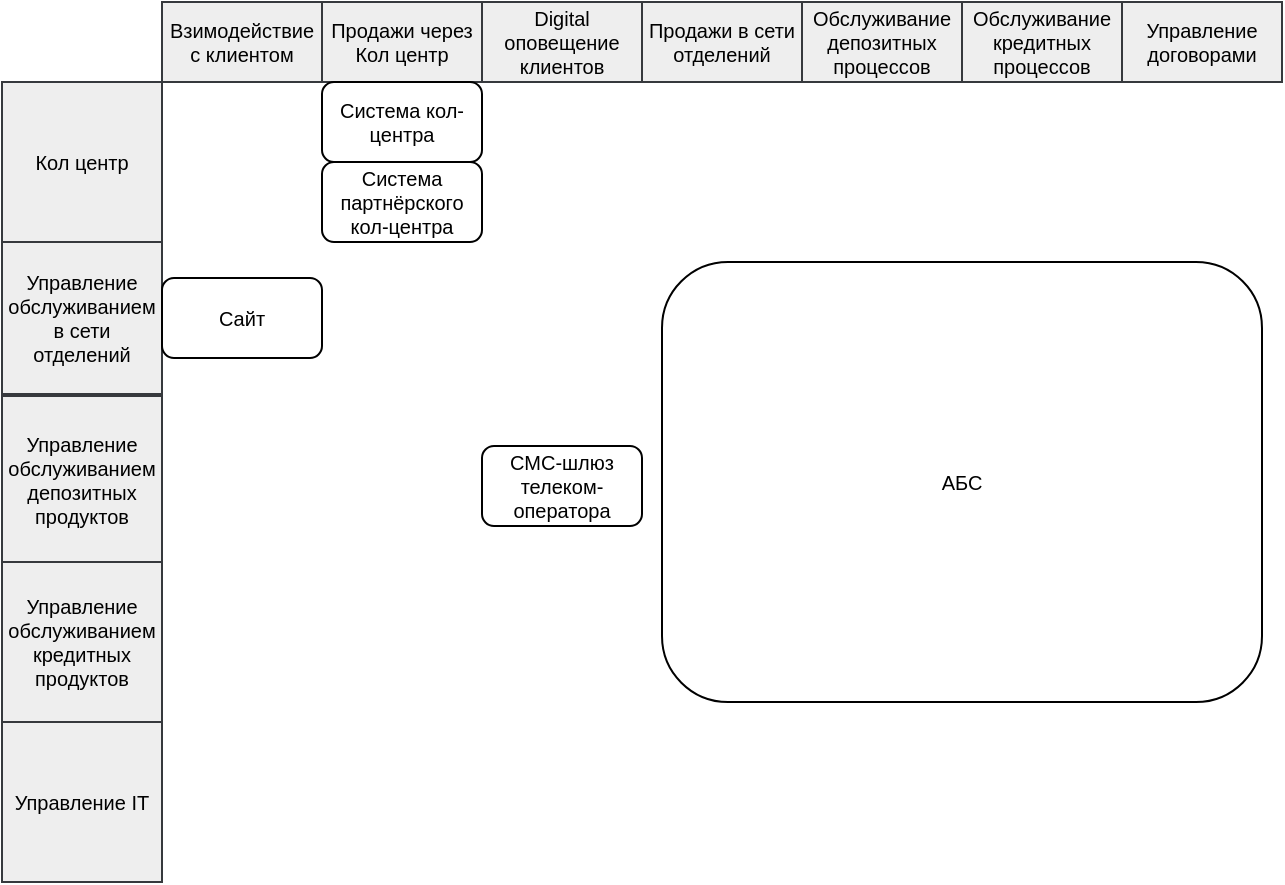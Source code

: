 <mxfile version="27.0.2">
  <diagram name="Страница — 1" id="apLII6A_9B21kwBDk_J2">
    <mxGraphModel dx="1173" dy="687" grid="1" gridSize="10" guides="1" tooltips="1" connect="1" arrows="1" fold="1" page="1" pageScale="1" pageWidth="711" pageHeight="488" math="0" shadow="0">
      <root>
        <mxCell id="0" />
        <mxCell id="1" parent="0" />
        <mxCell id="kYq2JtmcBxSoWXHYH0eR-5" value="Продажи через Кол центр" style="rounded=0;whiteSpace=wrap;html=1;fontSize=10;fillColor=#eeeeee;strokeColor=#36393d;" parent="1" vertex="1">
          <mxGeometry x="200" y="40" width="80" height="40" as="geometry" />
        </mxCell>
        <mxCell id="kYq2JtmcBxSoWXHYH0eR-6" value="Кол центр" style="rounded=0;whiteSpace=wrap;html=1;fontSize=10;fillColor=#eeeeee;strokeColor=#36393d;" parent="1" vertex="1">
          <mxGeometry x="40" y="80" width="80" height="80" as="geometry" />
        </mxCell>
        <mxCell id="kYq2JtmcBxSoWXHYH0eR-7" value="Продажи в сети отделений" style="rounded=0;whiteSpace=wrap;html=1;fontSize=10;fillColor=#eeeeee;strokeColor=#36393d;" parent="1" vertex="1">
          <mxGeometry x="360" y="40" width="80" height="40" as="geometry" />
        </mxCell>
        <mxCell id="kYq2JtmcBxSoWXHYH0eR-8" value="Digital оповещение клиентов" style="rounded=0;whiteSpace=wrap;html=1;fontSize=10;fillColor=#eeeeee;strokeColor=#36393d;" parent="1" vertex="1">
          <mxGeometry x="280" y="40" width="80" height="40" as="geometry" />
        </mxCell>
        <mxCell id="kYq2JtmcBxSoWXHYH0eR-9" value="Обслуживание депозитных процессов" style="rounded=0;whiteSpace=wrap;html=1;fontSize=10;fillColor=#eeeeee;strokeColor=#36393d;" parent="1" vertex="1">
          <mxGeometry x="440" y="40" width="80" height="40" as="geometry" />
        </mxCell>
        <mxCell id="kYq2JtmcBxSoWXHYH0eR-10" value="Обслуживание кредитных процессов" style="rounded=0;whiteSpace=wrap;html=1;fontSize=10;fillColor=#eeeeee;strokeColor=#36393d;" parent="1" vertex="1">
          <mxGeometry x="520" y="40" width="80" height="40" as="geometry" />
        </mxCell>
        <mxCell id="kYq2JtmcBxSoWXHYH0eR-11" value="Управление договорами" style="rounded=0;whiteSpace=wrap;html=1;fontSize=10;fillColor=#eeeeee;strokeColor=#36393d;" parent="1" vertex="1">
          <mxGeometry x="600" y="40" width="80" height="40" as="geometry" />
        </mxCell>
        <mxCell id="kYq2JtmcBxSoWXHYH0eR-12" value="Управление обслуживанием депозитных продуктов" style="rounded=0;whiteSpace=wrap;html=1;fontSize=10;fillColor=#eeeeee;strokeColor=#36393d;" parent="1" vertex="1">
          <mxGeometry x="40" y="237" width="80" height="83" as="geometry" />
        </mxCell>
        <mxCell id="kYq2JtmcBxSoWXHYH0eR-13" value="Управление обслуживанием в сети отделений" style="rounded=0;whiteSpace=wrap;html=1;fontSize=10;fillColor=#eeeeee;strokeColor=#36393d;" parent="1" vertex="1">
          <mxGeometry x="40" y="160" width="80" height="76" as="geometry" />
        </mxCell>
        <mxCell id="kYq2JtmcBxSoWXHYH0eR-14" value="Управление обслуживанием кредитных продуктов" style="rounded=0;whiteSpace=wrap;html=1;fontSize=10;fillColor=#eeeeee;strokeColor=#36393d;" parent="1" vertex="1">
          <mxGeometry x="40" y="320" width="80" height="80" as="geometry" />
        </mxCell>
        <mxCell id="kYq2JtmcBxSoWXHYH0eR-16" value="АБС" style="rounded=1;whiteSpace=wrap;html=1;fontSize=10;" parent="1" vertex="1">
          <mxGeometry x="370" y="170" width="300" height="220" as="geometry" />
        </mxCell>
        <mxCell id="kYq2JtmcBxSoWXHYH0eR-17" value="Система кол-центра" style="rounded=1;whiteSpace=wrap;html=1;fontSize=10;" parent="1" vertex="1">
          <mxGeometry x="200" y="80" width="80" height="40" as="geometry" />
        </mxCell>
        <mxCell id="kYq2JtmcBxSoWXHYH0eR-18" value="Система партнёрского кол-центра" style="rounded=1;whiteSpace=wrap;html=1;fontSize=10;" parent="1" vertex="1">
          <mxGeometry x="200" y="120" width="80" height="40" as="geometry" />
        </mxCell>
        <mxCell id="kYq2JtmcBxSoWXHYH0eR-19" value="СМС-шлюз телеком-оператора" style="rounded=1;whiteSpace=wrap;html=1;fontSize=10;" parent="1" vertex="1">
          <mxGeometry x="280" y="262" width="80" height="40" as="geometry" />
        </mxCell>
        <mxCell id="Tb9vN1lOKp4pEBPt8wIw-13" value="Взимодействие с клиентом" style="rounded=0;whiteSpace=wrap;html=1;fontSize=10;fillColor=#eeeeee;strokeColor=#36393d;" vertex="1" parent="1">
          <mxGeometry x="120" y="40" width="80" height="40" as="geometry" />
        </mxCell>
        <mxCell id="Tb9vN1lOKp4pEBPt8wIw-14" value="Сайт" style="rounded=1;whiteSpace=wrap;html=1;fontSize=10;" vertex="1" parent="1">
          <mxGeometry x="120" y="178" width="80" height="40" as="geometry" />
        </mxCell>
        <mxCell id="Tb9vN1lOKp4pEBPt8wIw-15" value="Управление IT" style="rounded=0;whiteSpace=wrap;html=1;fontSize=10;fillColor=#eeeeee;strokeColor=#36393d;" vertex="1" parent="1">
          <mxGeometry x="40" y="400" width="80" height="80" as="geometry" />
        </mxCell>
      </root>
    </mxGraphModel>
  </diagram>
</mxfile>
